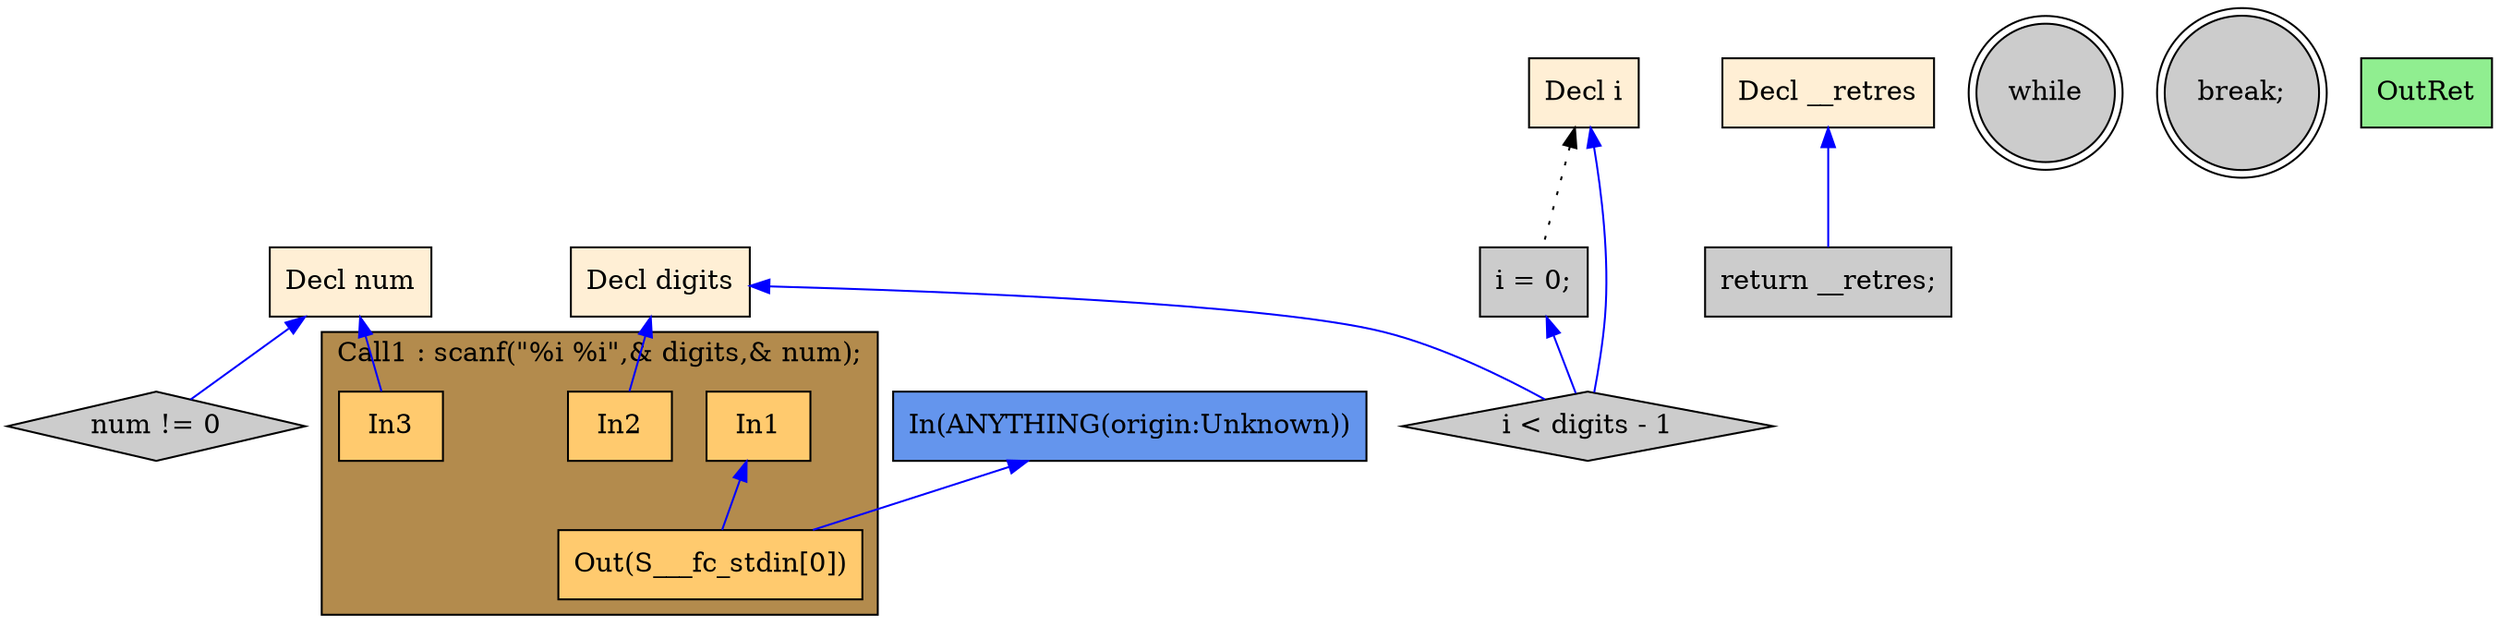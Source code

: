 digraph G {
  rankdir=TB;
  node [style="filled", ];
  2 [label="Decl digits", fillcolor="#FFEFD5", shape=box, ];
  3 [label="Decl num", fillcolor="#FFEFD5", shape=box, ];
  4 [label="Decl i", fillcolor="#FFEFD5", shape=box, ];
  5 [label="Decl __retres", fillcolor="#FFEFD5", shape=box, ];
  7 [label="In1", fillcolor="#FFCA6E", shape=box, ];
  8 [label="In2", fillcolor="#FFCA6E", shape=box, ];
  9 [label="In3", fillcolor="#FFCA6E", shape=box, ];
  10 [label="Out(S___fc_stdin[0])", fillcolor="#FFCA6E", shape=box, ];
  11 [label="i = 0;", fillcolor="#CCCCCC", shape=box, ];
  12 [label="while", fillcolor="#CCCCCC", shape=doublecircle, ];
  13 [label="i < digits - 1", fillcolor="#CCCCCC", shape=diamond, ];
  14 [label="break;", fillcolor="#CCCCCC", shape=doublecircle, ];
  15 [label="num != 0", fillcolor="#CCCCCC", shape=diamond, ];
  16 [label="return __retres;", fillcolor="#CCCCCC", shape=box, ];
  17 [label="OutRet", fillcolor="#90EE90", shape=box, ];
  18 [label="In(ANYTHING(origin:Unknown))", fillcolor="#6495ED", shape=box, ];
  
  subgraph cluster_Call1 { label="Call1 : scanf(\"%i %i\",& digits,& num);";
                           fillcolor="#B38B4D"; style="filled"; 10;9;8;7;
     };
  
  edge [dir=back, ];
  2 -> 8 [color="#0000FF", ];
  3 -> 9 [color="#0000FF", ];
  7 -> 10 [color="#0000FF", ];
  18 -> 10 [color="#0000FF", ];
  4 -> 11 [color="#000000", style="dotted", ];
  2 -> 13 [color="#0000FF", ];
  4 -> 13 [color="#0000FF", ];
  11 -> 13 [color="#0000FF", ];
  3 -> 15 [color="#0000FF", ];
  5 -> 16 [color="#0000FF", ];
  
  }